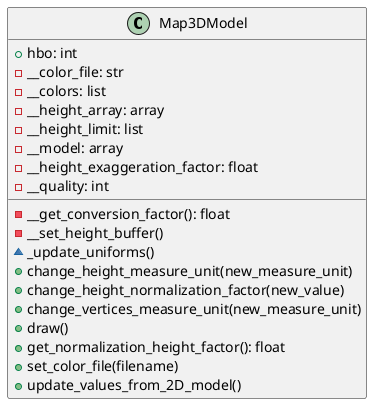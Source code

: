@startuml
class Map3DModel {
    + hbo: int
    - __color_file: str
    - __colors: list
    - __height_array: array
    - __height_limit: list
    - __model: array
    - __height_exaggeration_factor: float
    - __quality: int

    - __get_conversion_factor(): float
    - __set_height_buffer()
    ~ _update_uniforms()
    + change_height_measure_unit(new_measure_unit)
    + change_height_normalization_factor(new_value)
    + change_vertices_measure_unit(new_measure_unit)
    + draw()
    + get_normalization_height_factor(): float
    + set_color_file(filename)
    + update_values_from_2D_model()

}
@enduml